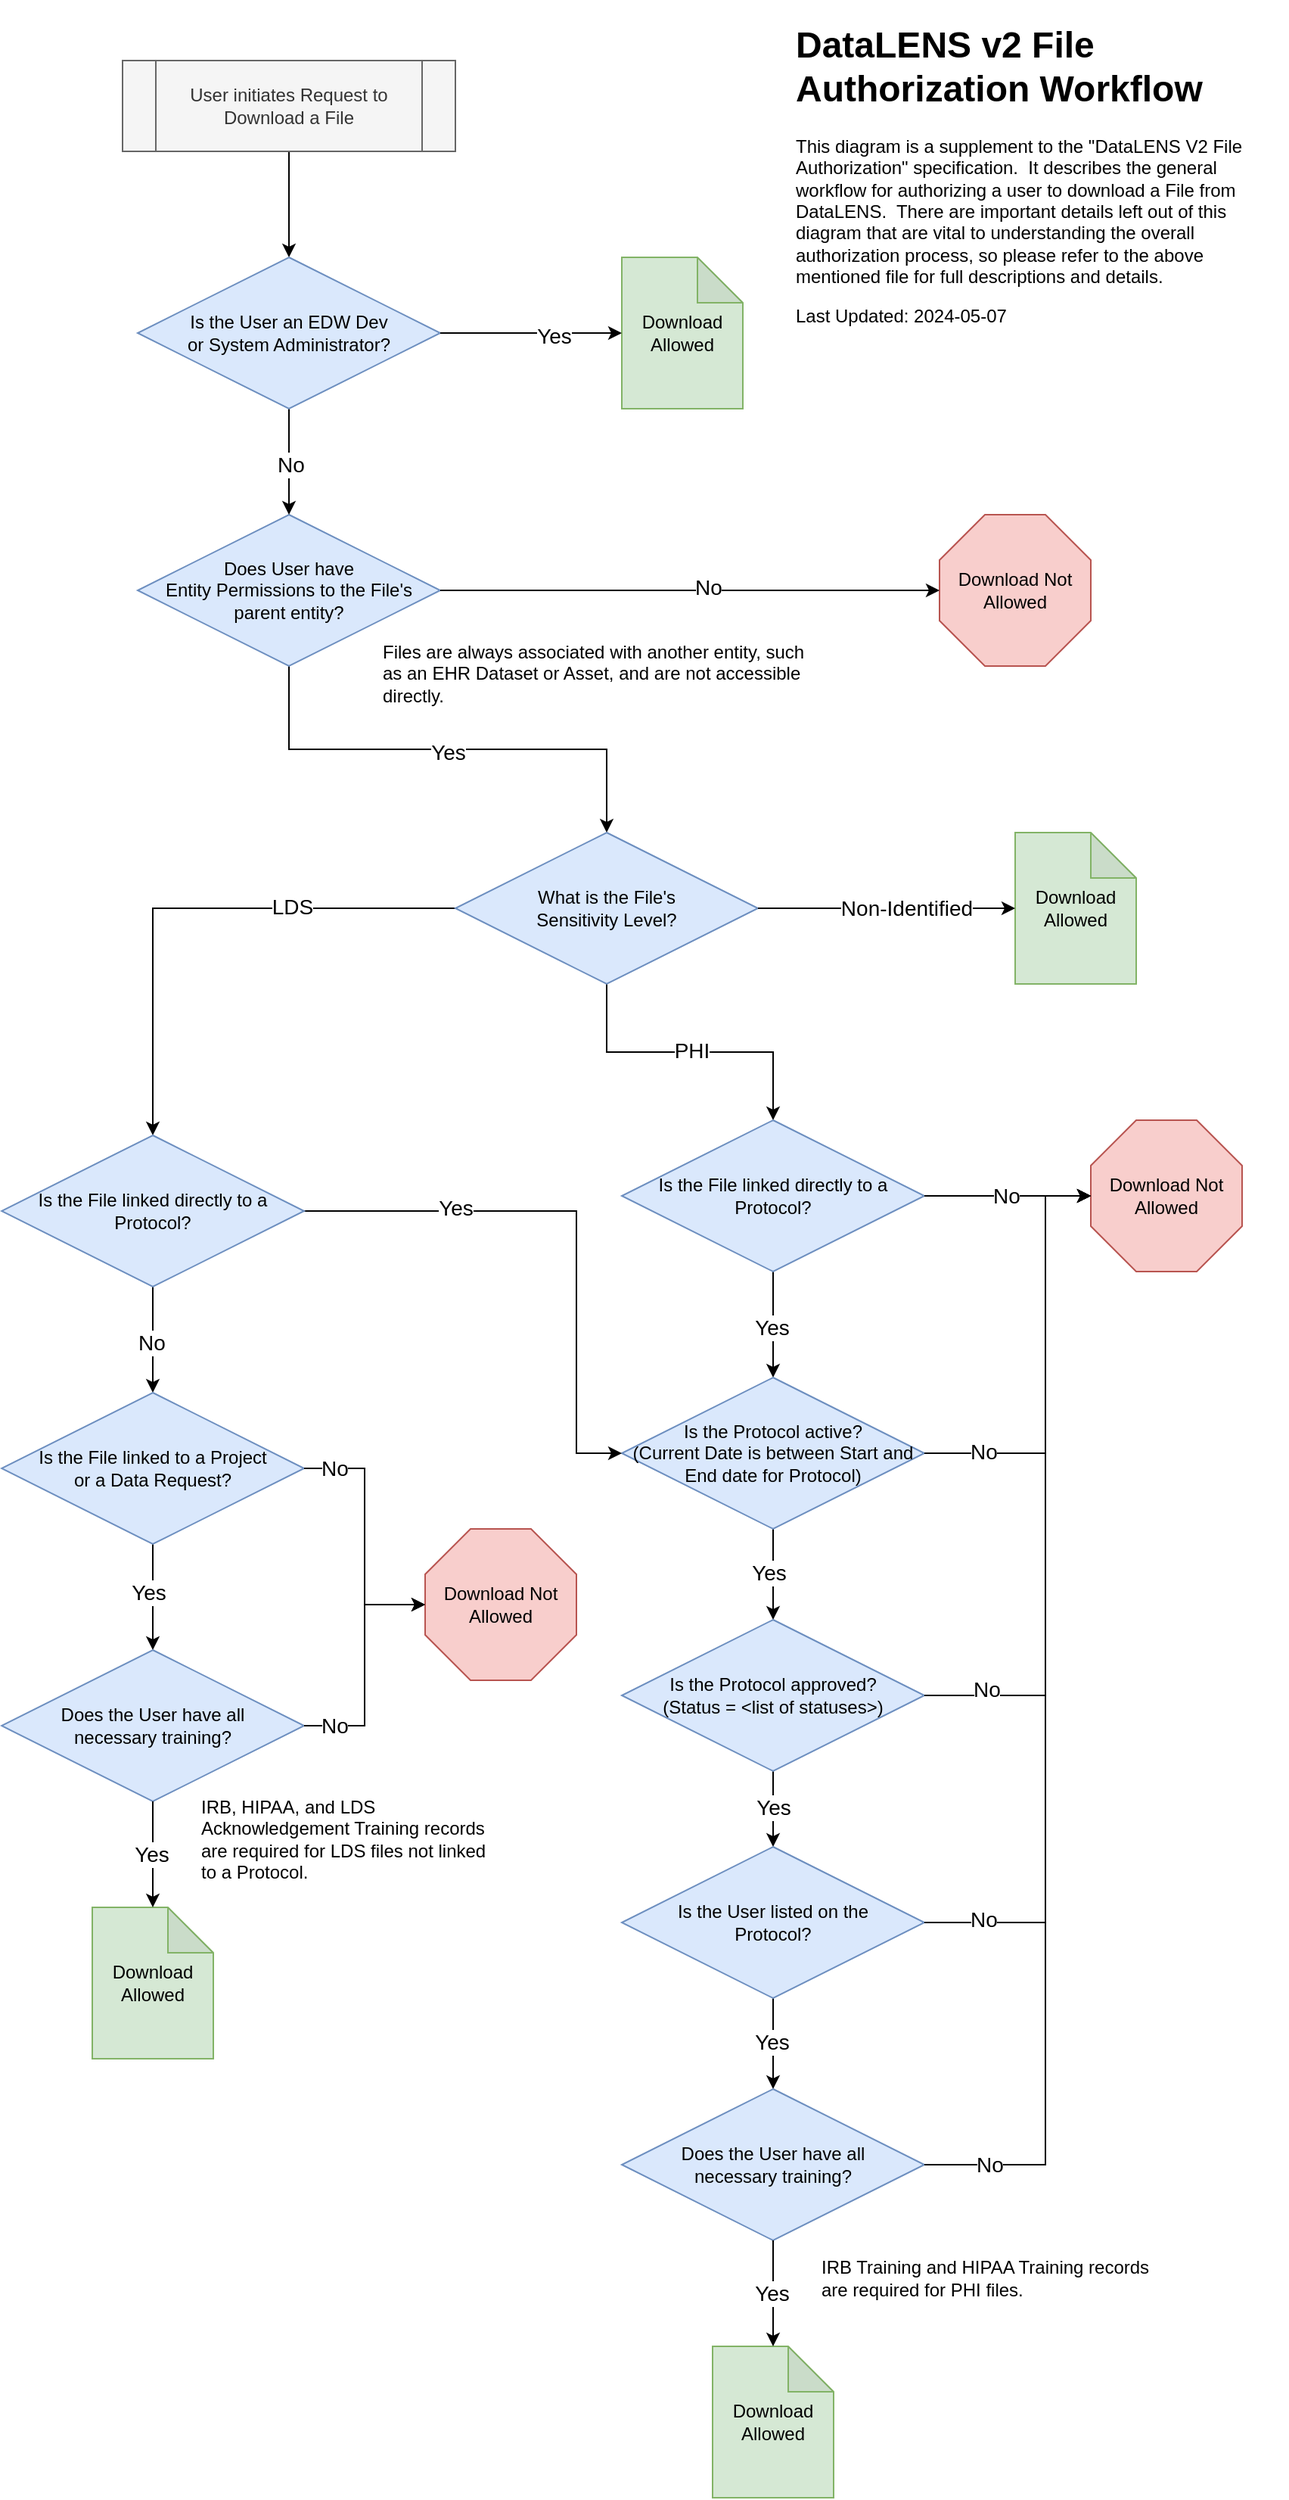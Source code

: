 <mxfile version="24.3.1" type="github" pages="3">
  <diagram id="8TZOaqoJT74o6booqZQS" name="File Auth Flowchart">
    <mxGraphModel dx="1434" dy="746" grid="1" gridSize="10" guides="1" tooltips="1" connect="1" arrows="1" fold="1" page="1" pageScale="1" pageWidth="850" pageHeight="1100" math="0" shadow="0">
      <root>
        <mxCell id="0" />
        <mxCell id="1" parent="0" />
        <mxCell id="VwRXDMKLVon4hz2ZyG5b-9" style="edgeStyle=orthogonalEdgeStyle;rounded=0;orthogonalLoop=1;jettySize=auto;html=1;exitX=0.5;exitY=1;exitDx=0;exitDy=0;entryX=0.5;entryY=0;entryDx=0;entryDy=0;" parent="1" source="HvNOiLOpfJx9Dc4W2XYo-1" target="VwRXDMKLVon4hz2ZyG5b-7" edge="1">
          <mxGeometry relative="1" as="geometry" />
        </mxCell>
        <mxCell id="HvNOiLOpfJx9Dc4W2XYo-1" value="User initiates Request to Download a File" style="shape=process;whiteSpace=wrap;html=1;backgroundOutline=1;fillColor=#f5f5f5;fontColor=#333333;strokeColor=#666666;" parent="1" vertex="1">
          <mxGeometry x="80" y="50" width="220" height="60" as="geometry" />
        </mxCell>
        <mxCell id="VwRXDMKLVon4hz2ZyG5b-18" style="edgeStyle=orthogonalEdgeStyle;rounded=0;orthogonalLoop=1;jettySize=auto;html=1;exitX=0.5;exitY=1;exitDx=0;exitDy=0;entryX=0.5;entryY=0;entryDx=0;entryDy=0;" parent="1" source="VwRXDMKLVon4hz2ZyG5b-4" target="VwRXDMKLVon4hz2ZyG5b-17" edge="1">
          <mxGeometry relative="1" as="geometry" />
        </mxCell>
        <mxCell id="VwRXDMKLVon4hz2ZyG5b-19" value="Yes" style="edgeLabel;html=1;align=center;verticalAlign=middle;resizable=0;points=[];fontSize=14;" parent="VwRXDMKLVon4hz2ZyG5b-18" vertex="1" connectable="0">
          <mxGeometry y="-2" relative="1" as="geometry">
            <mxPoint as="offset" />
          </mxGeometry>
        </mxCell>
        <mxCell id="VwRXDMKLVon4hz2ZyG5b-4" value="Does User have &lt;br&gt;Entity Permissions to the File&#39;s parent entity?" style="rhombus;whiteSpace=wrap;html=1;fillColor=#dae8fc;strokeColor=#6c8ebf;" parent="1" vertex="1">
          <mxGeometry x="90" y="350" width="200" height="100" as="geometry" />
        </mxCell>
        <mxCell id="VwRXDMKLVon4hz2ZyG5b-6" value="Download Not&lt;br&gt;Allowed" style="whiteSpace=wrap;html=1;shape=mxgraph.basic.octagon2;align=center;verticalAlign=middle;dx=15;fillColor=#f8cecc;strokeColor=#b85450;" parent="1" vertex="1">
          <mxGeometry x="620" y="350" width="100" height="100" as="geometry" />
        </mxCell>
        <mxCell id="VwRXDMKLVon4hz2ZyG5b-12" style="edgeStyle=orthogonalEdgeStyle;rounded=0;orthogonalLoop=1;jettySize=auto;html=1;exitX=0.5;exitY=1;exitDx=0;exitDy=0;entryX=0.5;entryY=0;entryDx=0;entryDy=0;fontSize=13;" parent="1" source="VwRXDMKLVon4hz2ZyG5b-7" target="VwRXDMKLVon4hz2ZyG5b-4" edge="1">
          <mxGeometry relative="1" as="geometry" />
        </mxCell>
        <mxCell id="VwRXDMKLVon4hz2ZyG5b-13" value="No" style="edgeLabel;html=1;align=center;verticalAlign=middle;resizable=0;points=[];fontSize=14;" parent="VwRXDMKLVon4hz2ZyG5b-12" vertex="1" connectable="0">
          <mxGeometry x="0.057" y="1" relative="1" as="geometry">
            <mxPoint as="offset" />
          </mxGeometry>
        </mxCell>
        <mxCell id="VwRXDMKLVon4hz2ZyG5b-7" value="Is the User an EDW Dev &lt;br&gt;or System Administrator?" style="rhombus;whiteSpace=wrap;html=1;fillColor=#dae8fc;strokeColor=#6c8ebf;" parent="1" vertex="1">
          <mxGeometry x="90" y="180" width="200" height="100" as="geometry" />
        </mxCell>
        <mxCell id="VwRXDMKLVon4hz2ZyG5b-8" value="Download Allowed" style="shape=note;whiteSpace=wrap;html=1;backgroundOutline=1;darkOpacity=0.05;fillColor=#d5e8d4;strokeColor=#82b366;" parent="1" vertex="1">
          <mxGeometry x="410" y="180" width="80" height="100" as="geometry" />
        </mxCell>
        <mxCell id="VwRXDMKLVon4hz2ZyG5b-10" style="edgeStyle=orthogonalEdgeStyle;rounded=0;orthogonalLoop=1;jettySize=auto;html=1;exitX=1;exitY=0.5;exitDx=0;exitDy=0;entryX=0;entryY=0.5;entryDx=0;entryDy=0;entryPerimeter=0;fontSize=13;" parent="1" source="VwRXDMKLVon4hz2ZyG5b-7" target="VwRXDMKLVon4hz2ZyG5b-8" edge="1">
          <mxGeometry relative="1" as="geometry" />
        </mxCell>
        <mxCell id="VwRXDMKLVon4hz2ZyG5b-11" value="Yes" style="edgeLabel;html=1;align=center;verticalAlign=middle;resizable=0;points=[];fontSize=14;" parent="VwRXDMKLVon4hz2ZyG5b-10" vertex="1" connectable="0">
          <mxGeometry x="0.25" y="-2" relative="1" as="geometry">
            <mxPoint as="offset" />
          </mxGeometry>
        </mxCell>
        <mxCell id="VwRXDMKLVon4hz2ZyG5b-14" style="edgeStyle=orthogonalEdgeStyle;rounded=0;orthogonalLoop=1;jettySize=auto;html=1;exitX=1;exitY=0.5;exitDx=0;exitDy=0;entryX=0;entryY=0.5;entryDx=0;entryDy=0;entryPerimeter=0;fontSize=13;" parent="1" source="VwRXDMKLVon4hz2ZyG5b-4" target="VwRXDMKLVon4hz2ZyG5b-6" edge="1">
          <mxGeometry relative="1" as="geometry" />
        </mxCell>
        <mxCell id="VwRXDMKLVon4hz2ZyG5b-15" value="No" style="edgeLabel;html=1;align=center;verticalAlign=middle;resizable=0;points=[];fontSize=14;" parent="VwRXDMKLVon4hz2ZyG5b-14" vertex="1" connectable="0">
          <mxGeometry x="0.073" y="2" relative="1" as="geometry">
            <mxPoint as="offset" />
          </mxGeometry>
        </mxCell>
        <mxCell id="VwRXDMKLVon4hz2ZyG5b-16" value="Files are always associated with another entity, such as an EHR Dataset or Asset, and are not accessible directly." style="text;html=1;strokeColor=none;fillColor=none;align=left;verticalAlign=middle;whiteSpace=wrap;rounded=0;" parent="1" vertex="1">
          <mxGeometry x="250" y="420" width="290" height="70" as="geometry" />
        </mxCell>
        <mxCell id="plhM9Ryy3R-arVg6ag14-1" style="edgeStyle=orthogonalEdgeStyle;rounded=0;orthogonalLoop=1;jettySize=auto;html=1;exitX=0.5;exitY=1;exitDx=0;exitDy=0;entryX=0.5;entryY=0;entryDx=0;entryDy=0;" parent="1" source="VwRXDMKLVon4hz2ZyG5b-17" target="VwRXDMKLVon4hz2ZyG5b-23" edge="1">
          <mxGeometry relative="1" as="geometry" />
        </mxCell>
        <mxCell id="plhM9Ryy3R-arVg6ag14-2" value="PHI" style="edgeLabel;html=1;align=center;verticalAlign=middle;resizable=0;points=[];fontSize=14;" parent="plhM9Ryy3R-arVg6ag14-1" vertex="1" connectable="0">
          <mxGeometry x="0.01" y="1" relative="1" as="geometry">
            <mxPoint as="offset" />
          </mxGeometry>
        </mxCell>
        <mxCell id="plhM9Ryy3R-arVg6ag14-33" style="edgeStyle=orthogonalEdgeStyle;rounded=0;orthogonalLoop=1;jettySize=auto;html=1;exitX=0;exitY=0.5;exitDx=0;exitDy=0;entryX=0.5;entryY=0;entryDx=0;entryDy=0;" parent="1" source="VwRXDMKLVon4hz2ZyG5b-17" target="plhM9Ryy3R-arVg6ag14-7" edge="1">
          <mxGeometry relative="1" as="geometry" />
        </mxCell>
        <mxCell id="plhM9Ryy3R-arVg6ag14-34" value="LDS" style="edgeLabel;html=1;align=center;verticalAlign=middle;resizable=0;points=[];fontSize=14;" parent="plhM9Ryy3R-arVg6ag14-33" vertex="1" connectable="0">
          <mxGeometry x="-0.38" y="-1" relative="1" as="geometry">
            <mxPoint as="offset" />
          </mxGeometry>
        </mxCell>
        <mxCell id="VwRXDMKLVon4hz2ZyG5b-17" value="What is the File&#39;s &lt;br&gt;Sensitivity Level?" style="rhombus;whiteSpace=wrap;html=1;fillColor=#dae8fc;strokeColor=#6c8ebf;" parent="1" vertex="1">
          <mxGeometry x="300" y="560" width="200" height="100" as="geometry" />
        </mxCell>
        <mxCell id="VwRXDMKLVon4hz2ZyG5b-20" value="Download Allowed" style="shape=note;whiteSpace=wrap;html=1;backgroundOutline=1;darkOpacity=0.05;fillColor=#d5e8d4;strokeColor=#82b366;" parent="1" vertex="1">
          <mxGeometry x="670" y="560" width="80" height="100" as="geometry" />
        </mxCell>
        <mxCell id="VwRXDMKLVon4hz2ZyG5b-21" style="edgeStyle=orthogonalEdgeStyle;rounded=0;orthogonalLoop=1;jettySize=auto;html=1;exitX=1;exitY=0.5;exitDx=0;exitDy=0;entryX=0;entryY=0.5;entryDx=0;entryDy=0;entryPerimeter=0;" parent="1" source="VwRXDMKLVon4hz2ZyG5b-17" target="VwRXDMKLVon4hz2ZyG5b-20" edge="1">
          <mxGeometry relative="1" as="geometry" />
        </mxCell>
        <mxCell id="VwRXDMKLVon4hz2ZyG5b-22" value="Non-Identified" style="edgeLabel;html=1;align=center;verticalAlign=middle;resizable=0;points=[];fontSize=14;" parent="VwRXDMKLVon4hz2ZyG5b-21" vertex="1" connectable="0">
          <mxGeometry x="0.15" relative="1" as="geometry">
            <mxPoint as="offset" />
          </mxGeometry>
        </mxCell>
        <mxCell id="VwRXDMKLVon4hz2ZyG5b-30" style="edgeStyle=orthogonalEdgeStyle;rounded=0;orthogonalLoop=1;jettySize=auto;html=1;exitX=0.5;exitY=1;exitDx=0;exitDy=0;entryX=0.5;entryY=0;entryDx=0;entryDy=0;" parent="1" source="VwRXDMKLVon4hz2ZyG5b-23" target="VwRXDMKLVon4hz2ZyG5b-29" edge="1">
          <mxGeometry relative="1" as="geometry" />
        </mxCell>
        <mxCell id="VwRXDMKLVon4hz2ZyG5b-31" value="Yes" style="edgeLabel;html=1;align=center;verticalAlign=middle;resizable=0;points=[];fontSize=14;" parent="VwRXDMKLVon4hz2ZyG5b-30" vertex="1" connectable="0">
          <mxGeometry x="0.057" y="-1" relative="1" as="geometry">
            <mxPoint as="offset" />
          </mxGeometry>
        </mxCell>
        <mxCell id="VwRXDMKLVon4hz2ZyG5b-23" value="Is the File linked directly to a Protocol?" style="rhombus;whiteSpace=wrap;html=1;fillColor=#dae8fc;strokeColor=#6c8ebf;" parent="1" vertex="1">
          <mxGeometry x="410" y="750" width="200" height="100" as="geometry" />
        </mxCell>
        <mxCell id="VwRXDMKLVon4hz2ZyG5b-26" value="Download Not&lt;br&gt;Allowed" style="whiteSpace=wrap;html=1;shape=mxgraph.basic.octagon2;align=center;verticalAlign=middle;dx=15;fillColor=#f8cecc;strokeColor=#b85450;" parent="1" vertex="1">
          <mxGeometry x="720" y="750" width="100" height="100" as="geometry" />
        </mxCell>
        <mxCell id="VwRXDMKLVon4hz2ZyG5b-27" style="edgeStyle=orthogonalEdgeStyle;rounded=0;orthogonalLoop=1;jettySize=auto;html=1;exitX=1;exitY=0.5;exitDx=0;exitDy=0;entryX=0;entryY=0.5;entryDx=0;entryDy=0;entryPerimeter=0;" parent="1" source="VwRXDMKLVon4hz2ZyG5b-23" target="VwRXDMKLVon4hz2ZyG5b-26" edge="1">
          <mxGeometry relative="1" as="geometry" />
        </mxCell>
        <mxCell id="VwRXDMKLVon4hz2ZyG5b-28" value="No" style="edgeLabel;html=1;align=center;verticalAlign=middle;resizable=0;points=[];fontSize=14;" parent="VwRXDMKLVon4hz2ZyG5b-27" vertex="1" connectable="0">
          <mxGeometry x="-0.018" relative="1" as="geometry">
            <mxPoint as="offset" />
          </mxGeometry>
        </mxCell>
        <mxCell id="VwRXDMKLVon4hz2ZyG5b-36" style="edgeStyle=orthogonalEdgeStyle;rounded=0;orthogonalLoop=1;jettySize=auto;html=1;exitX=0.5;exitY=1;exitDx=0;exitDy=0;entryX=0.5;entryY=0;entryDx=0;entryDy=0;" parent="1" source="VwRXDMKLVon4hz2ZyG5b-29" target="VwRXDMKLVon4hz2ZyG5b-35" edge="1">
          <mxGeometry relative="1" as="geometry" />
        </mxCell>
        <mxCell id="VwRXDMKLVon4hz2ZyG5b-37" value="Yes" style="edgeLabel;html=1;align=center;verticalAlign=middle;resizable=0;points=[];fontSize=14;" parent="VwRXDMKLVon4hz2ZyG5b-36" vertex="1" connectable="0">
          <mxGeometry x="-0.033" y="-3" relative="1" as="geometry">
            <mxPoint as="offset" />
          </mxGeometry>
        </mxCell>
        <mxCell id="VwRXDMKLVon4hz2ZyG5b-29" value="Is the Protocol active?&lt;br&gt;(Current Date is between Start and End date for Protocol)" style="rhombus;whiteSpace=wrap;html=1;fillColor=#dae8fc;strokeColor=#6c8ebf;" parent="1" vertex="1">
          <mxGeometry x="410" y="920" width="200" height="100" as="geometry" />
        </mxCell>
        <mxCell id="VwRXDMKLVon4hz2ZyG5b-43" style="edgeStyle=orthogonalEdgeStyle;rounded=0;orthogonalLoop=1;jettySize=auto;html=1;exitX=0.5;exitY=1;exitDx=0;exitDy=0;entryX=0.5;entryY=0;entryDx=0;entryDy=0;" parent="1" source="VwRXDMKLVon4hz2ZyG5b-35" target="VwRXDMKLVon4hz2ZyG5b-42" edge="1">
          <mxGeometry relative="1" as="geometry" />
        </mxCell>
        <mxCell id="VwRXDMKLVon4hz2ZyG5b-44" value="Yes" style="edgeLabel;html=1;align=center;verticalAlign=middle;resizable=0;points=[];fontSize=14;" parent="VwRXDMKLVon4hz2ZyG5b-43" vertex="1" connectable="0">
          <mxGeometry x="-0.04" relative="1" as="geometry">
            <mxPoint as="offset" />
          </mxGeometry>
        </mxCell>
        <mxCell id="VwRXDMKLVon4hz2ZyG5b-35" value="Is the Protocol approved?&lt;br&gt;(Status = &amp;lt;list of statuses&amp;gt;)" style="rhombus;whiteSpace=wrap;html=1;fillColor=#dae8fc;strokeColor=#6c8ebf;" parent="1" vertex="1">
          <mxGeometry x="410" y="1080" width="200" height="100" as="geometry" />
        </mxCell>
        <mxCell id="VwRXDMKLVon4hz2ZyG5b-38" style="edgeStyle=orthogonalEdgeStyle;rounded=0;orthogonalLoop=1;jettySize=auto;html=1;exitX=1;exitY=0.5;exitDx=0;exitDy=0;entryX=0;entryY=0.5;entryDx=0;entryDy=0;entryPerimeter=0;" parent="1" source="VwRXDMKLVon4hz2ZyG5b-29" target="VwRXDMKLVon4hz2ZyG5b-26" edge="1">
          <mxGeometry relative="1" as="geometry">
            <Array as="points">
              <mxPoint x="690" y="970" />
              <mxPoint x="690" y="800" />
            </Array>
          </mxGeometry>
        </mxCell>
        <mxCell id="VwRXDMKLVon4hz2ZyG5b-39" value="No" style="edgeLabel;html=1;align=center;verticalAlign=middle;resizable=0;points=[];fontSize=14;" parent="VwRXDMKLVon4hz2ZyG5b-38" vertex="1" connectable="0">
          <mxGeometry x="-0.721" y="1" relative="1" as="geometry">
            <mxPoint as="offset" />
          </mxGeometry>
        </mxCell>
        <mxCell id="VwRXDMKLVon4hz2ZyG5b-40" style="edgeStyle=orthogonalEdgeStyle;rounded=0;orthogonalLoop=1;jettySize=auto;html=1;exitX=1;exitY=0.5;exitDx=0;exitDy=0;entryX=0;entryY=0.5;entryDx=0;entryDy=0;entryPerimeter=0;" parent="1" source="VwRXDMKLVon4hz2ZyG5b-35" target="VwRXDMKLVon4hz2ZyG5b-26" edge="1">
          <mxGeometry relative="1" as="geometry">
            <Array as="points">
              <mxPoint x="690" y="1130" />
              <mxPoint x="690" y="800" />
            </Array>
          </mxGeometry>
        </mxCell>
        <mxCell id="VwRXDMKLVon4hz2ZyG5b-41" value="No" style="edgeLabel;html=1;align=center;verticalAlign=middle;resizable=0;points=[];fontSize=14;" parent="VwRXDMKLVon4hz2ZyG5b-40" vertex="1" connectable="0">
          <mxGeometry x="-0.814" y="4" relative="1" as="geometry">
            <mxPoint as="offset" />
          </mxGeometry>
        </mxCell>
        <mxCell id="VwRXDMKLVon4hz2ZyG5b-48" style="edgeStyle=orthogonalEdgeStyle;rounded=0;orthogonalLoop=1;jettySize=auto;html=1;exitX=0.5;exitY=1;exitDx=0;exitDy=0;entryX=0.5;entryY=0;entryDx=0;entryDy=0;" parent="1" source="VwRXDMKLVon4hz2ZyG5b-42" target="VwRXDMKLVon4hz2ZyG5b-47" edge="1">
          <mxGeometry relative="1" as="geometry" />
        </mxCell>
        <mxCell id="VwRXDMKLVon4hz2ZyG5b-49" value="Yes" style="edgeLabel;html=1;align=center;verticalAlign=middle;resizable=0;points=[];fontSize=14;" parent="VwRXDMKLVon4hz2ZyG5b-48" vertex="1" connectable="0">
          <mxGeometry x="-0.033" y="-1" relative="1" as="geometry">
            <mxPoint as="offset" />
          </mxGeometry>
        </mxCell>
        <mxCell id="VwRXDMKLVon4hz2ZyG5b-42" value="Is the User listed on the &lt;br&gt;Protocol?" style="rhombus;whiteSpace=wrap;html=1;fillColor=#dae8fc;strokeColor=#6c8ebf;" parent="1" vertex="1">
          <mxGeometry x="410" y="1230" width="200" height="100" as="geometry" />
        </mxCell>
        <mxCell id="VwRXDMKLVon4hz2ZyG5b-45" style="edgeStyle=orthogonalEdgeStyle;rounded=0;orthogonalLoop=1;jettySize=auto;html=1;exitX=1;exitY=0.5;exitDx=0;exitDy=0;entryX=0;entryY=0.5;entryDx=0;entryDy=0;entryPerimeter=0;" parent="1" source="VwRXDMKLVon4hz2ZyG5b-42" target="VwRXDMKLVon4hz2ZyG5b-26" edge="1">
          <mxGeometry relative="1" as="geometry">
            <Array as="points">
              <mxPoint x="690" y="1280" />
              <mxPoint x="690" y="800" />
            </Array>
          </mxGeometry>
        </mxCell>
        <mxCell id="VwRXDMKLVon4hz2ZyG5b-46" value="No" style="edgeLabel;html=1;align=center;verticalAlign=middle;resizable=0;points=[];fontSize=14;" parent="VwRXDMKLVon4hz2ZyG5b-45" vertex="1" connectable="0">
          <mxGeometry x="-0.868" y="2" relative="1" as="geometry">
            <mxPoint as="offset" />
          </mxGeometry>
        </mxCell>
        <mxCell id="VwRXDMKLVon4hz2ZyG5b-47" value="Does the User have all &lt;br&gt;necessary training?" style="rhombus;whiteSpace=wrap;html=1;fillColor=#dae8fc;strokeColor=#6c8ebf;" parent="1" vertex="1">
          <mxGeometry x="410" y="1390" width="200" height="100" as="geometry" />
        </mxCell>
        <mxCell id="VwRXDMKLVon4hz2ZyG5b-50" style="edgeStyle=orthogonalEdgeStyle;rounded=0;orthogonalLoop=1;jettySize=auto;html=1;exitX=1;exitY=0.5;exitDx=0;exitDy=0;entryX=0;entryY=0.5;entryDx=0;entryDy=0;entryPerimeter=0;" parent="1" source="VwRXDMKLVon4hz2ZyG5b-47" target="VwRXDMKLVon4hz2ZyG5b-26" edge="1">
          <mxGeometry relative="1" as="geometry">
            <Array as="points">
              <mxPoint x="690" y="1440" />
              <mxPoint x="690" y="800" />
            </Array>
          </mxGeometry>
        </mxCell>
        <mxCell id="VwRXDMKLVon4hz2ZyG5b-51" value="No" style="edgeLabel;html=1;align=center;verticalAlign=middle;resizable=0;points=[];fontSize=14;" parent="VwRXDMKLVon4hz2ZyG5b-50" vertex="1" connectable="0">
          <mxGeometry x="-0.885" relative="1" as="geometry">
            <mxPoint as="offset" />
          </mxGeometry>
        </mxCell>
        <mxCell id="VwRXDMKLVon4hz2ZyG5b-52" value="Download Allowed" style="shape=note;whiteSpace=wrap;html=1;backgroundOutline=1;darkOpacity=0.05;fillColor=#d5e8d4;strokeColor=#82b366;" parent="1" vertex="1">
          <mxGeometry x="470" y="1560" width="80" height="100" as="geometry" />
        </mxCell>
        <mxCell id="VwRXDMKLVon4hz2ZyG5b-53" style="edgeStyle=orthogonalEdgeStyle;rounded=0;orthogonalLoop=1;jettySize=auto;html=1;exitX=0.5;exitY=1;exitDx=0;exitDy=0;entryX=0.5;entryY=0;entryDx=0;entryDy=0;entryPerimeter=0;" parent="1" source="VwRXDMKLVon4hz2ZyG5b-47" target="VwRXDMKLVon4hz2ZyG5b-52" edge="1">
          <mxGeometry relative="1" as="geometry" />
        </mxCell>
        <mxCell id="VwRXDMKLVon4hz2ZyG5b-54" value="Yes" style="edgeLabel;html=1;align=center;verticalAlign=middle;resizable=0;points=[];fontSize=14;" parent="VwRXDMKLVon4hz2ZyG5b-53" vertex="1" connectable="0">
          <mxGeometry y="-1" relative="1" as="geometry">
            <mxPoint as="offset" />
          </mxGeometry>
        </mxCell>
        <mxCell id="plhM9Ryy3R-arVg6ag14-4" value="IRB Training and HIPAA Training records are required for PHI files." style="text;html=1;strokeColor=none;fillColor=none;align=left;verticalAlign=middle;whiteSpace=wrap;rounded=0;" parent="1" vertex="1">
          <mxGeometry x="540" y="1480" width="230" height="70" as="geometry" />
        </mxCell>
        <mxCell id="plhM9Ryy3R-arVg6ag14-5" style="edgeStyle=orthogonalEdgeStyle;rounded=0;orthogonalLoop=1;jettySize=auto;html=1;exitX=0.5;exitY=1;exitDx=0;exitDy=0;entryX=0.5;entryY=0;entryDx=0;entryDy=0;" parent="1" source="plhM9Ryy3R-arVg6ag14-7" target="plhM9Ryy3R-arVg6ag14-13" edge="1">
          <mxGeometry relative="1" as="geometry" />
        </mxCell>
        <mxCell id="plhM9Ryy3R-arVg6ag14-6" value="No" style="edgeLabel;html=1;align=center;verticalAlign=middle;resizable=0;points=[];fontSize=14;" parent="plhM9Ryy3R-arVg6ag14-5" vertex="1" connectable="0">
          <mxGeometry x="0.057" y="-1" relative="1" as="geometry">
            <mxPoint as="offset" />
          </mxGeometry>
        </mxCell>
        <mxCell id="plhM9Ryy3R-arVg6ag14-35" style="edgeStyle=orthogonalEdgeStyle;rounded=0;orthogonalLoop=1;jettySize=auto;html=1;exitX=1;exitY=0.5;exitDx=0;exitDy=0;entryX=0;entryY=0.5;entryDx=0;entryDy=0;" parent="1" source="plhM9Ryy3R-arVg6ag14-7" target="VwRXDMKLVon4hz2ZyG5b-29" edge="1">
          <mxGeometry relative="1" as="geometry">
            <Array as="points">
              <mxPoint x="380" y="810" />
              <mxPoint x="380" y="970" />
            </Array>
          </mxGeometry>
        </mxCell>
        <mxCell id="plhM9Ryy3R-arVg6ag14-36" value="Yes" style="edgeLabel;html=1;align=center;verticalAlign=middle;resizable=0;points=[];fontSize=14;" parent="plhM9Ryy3R-arVg6ag14-35" vertex="1" connectable="0">
          <mxGeometry x="-0.462" y="2" relative="1" as="geometry">
            <mxPoint as="offset" />
          </mxGeometry>
        </mxCell>
        <mxCell id="plhM9Ryy3R-arVg6ag14-7" value="Is the File linked directly to a Protocol?" style="rhombus;whiteSpace=wrap;html=1;fillColor=#dae8fc;strokeColor=#6c8ebf;" parent="1" vertex="1">
          <mxGeometry y="760" width="200" height="100" as="geometry" />
        </mxCell>
        <mxCell id="plhM9Ryy3R-arVg6ag14-8" value="Download Not&lt;br&gt;Allowed" style="whiteSpace=wrap;html=1;shape=mxgraph.basic.octagon2;align=center;verticalAlign=middle;dx=15;fillColor=#f8cecc;strokeColor=#b85450;" parent="1" vertex="1">
          <mxGeometry x="280" y="1020" width="100" height="100" as="geometry" />
        </mxCell>
        <mxCell id="plhM9Ryy3R-arVg6ag14-37" style="edgeStyle=orthogonalEdgeStyle;rounded=0;orthogonalLoop=1;jettySize=auto;html=1;exitX=0.5;exitY=1;exitDx=0;exitDy=0;entryX=0.5;entryY=0;entryDx=0;entryDy=0;" parent="1" source="plhM9Ryy3R-arVg6ag14-13" target="plhM9Ryy3R-arVg6ag14-26" edge="1">
          <mxGeometry relative="1" as="geometry" />
        </mxCell>
        <mxCell id="plhM9Ryy3R-arVg6ag14-38" value="Yes" style="edgeLabel;html=1;align=center;verticalAlign=middle;resizable=0;points=[];fontSize=14;" parent="plhM9Ryy3R-arVg6ag14-37" vertex="1" connectable="0">
          <mxGeometry x="-0.086" y="-3" relative="1" as="geometry">
            <mxPoint as="offset" />
          </mxGeometry>
        </mxCell>
        <mxCell id="plhM9Ryy3R-arVg6ag14-13" value="Is the File linked to a Project&lt;br&gt;or a Data Request?" style="rhombus;whiteSpace=wrap;html=1;fillColor=#dae8fc;strokeColor=#6c8ebf;" parent="1" vertex="1">
          <mxGeometry y="930" width="200" height="100" as="geometry" />
        </mxCell>
        <mxCell id="plhM9Ryy3R-arVg6ag14-26" value="Does the User have all &lt;br&gt;necessary training?" style="rhombus;whiteSpace=wrap;html=1;fillColor=#dae8fc;strokeColor=#6c8ebf;" parent="1" vertex="1">
          <mxGeometry y="1100" width="200" height="100" as="geometry" />
        </mxCell>
        <mxCell id="plhM9Ryy3R-arVg6ag14-27" style="edgeStyle=orthogonalEdgeStyle;rounded=0;orthogonalLoop=1;jettySize=auto;html=1;exitX=1;exitY=0.5;exitDx=0;exitDy=0;entryX=0;entryY=0.5;entryDx=0;entryDy=0;entryPerimeter=0;" parent="1" source="plhM9Ryy3R-arVg6ag14-26" target="plhM9Ryy3R-arVg6ag14-8" edge="1">
          <mxGeometry relative="1" as="geometry">
            <Array as="points">
              <mxPoint x="240" y="1150" />
              <mxPoint x="240" y="1070" />
            </Array>
          </mxGeometry>
        </mxCell>
        <mxCell id="plhM9Ryy3R-arVg6ag14-28" value="No" style="edgeLabel;html=1;align=center;verticalAlign=middle;resizable=0;points=[];fontSize=14;" parent="plhM9Ryy3R-arVg6ag14-27" vertex="1" connectable="0">
          <mxGeometry x="-0.885" relative="1" as="geometry">
            <mxPoint x="11" as="offset" />
          </mxGeometry>
        </mxCell>
        <mxCell id="plhM9Ryy3R-arVg6ag14-29" value="Download Allowed" style="shape=note;whiteSpace=wrap;html=1;backgroundOutline=1;darkOpacity=0.05;fillColor=#d5e8d4;strokeColor=#82b366;" parent="1" vertex="1">
          <mxGeometry x="60" y="1270" width="80" height="100" as="geometry" />
        </mxCell>
        <mxCell id="plhM9Ryy3R-arVg6ag14-30" style="edgeStyle=orthogonalEdgeStyle;rounded=0;orthogonalLoop=1;jettySize=auto;html=1;exitX=0.5;exitY=1;exitDx=0;exitDy=0;entryX=0.5;entryY=0;entryDx=0;entryDy=0;entryPerimeter=0;" parent="1" source="plhM9Ryy3R-arVg6ag14-26" target="plhM9Ryy3R-arVg6ag14-29" edge="1">
          <mxGeometry relative="1" as="geometry" />
        </mxCell>
        <mxCell id="plhM9Ryy3R-arVg6ag14-31" value="Yes" style="edgeLabel;html=1;align=center;verticalAlign=middle;resizable=0;points=[];fontSize=14;" parent="plhM9Ryy3R-arVg6ag14-30" vertex="1" connectable="0">
          <mxGeometry y="-1" relative="1" as="geometry">
            <mxPoint as="offset" />
          </mxGeometry>
        </mxCell>
        <mxCell id="plhM9Ryy3R-arVg6ag14-32" value="IRB, HIPAA, and LDS Acknowledgement Training records are required for LDS files not linked to a Protocol." style="text;html=1;strokeColor=none;fillColor=none;align=left;verticalAlign=middle;whiteSpace=wrap;rounded=0;" parent="1" vertex="1">
          <mxGeometry x="130" y="1190" width="200" height="70" as="geometry" />
        </mxCell>
        <mxCell id="plhM9Ryy3R-arVg6ag14-39" style="edgeStyle=orthogonalEdgeStyle;rounded=0;orthogonalLoop=1;jettySize=auto;html=1;exitX=1;exitY=0.5;exitDx=0;exitDy=0;entryX=0;entryY=0.5;entryDx=0;entryDy=0;entryPerimeter=0;strokeColor=#000000;" parent="1" source="plhM9Ryy3R-arVg6ag14-13" target="plhM9Ryy3R-arVg6ag14-8" edge="1">
          <mxGeometry relative="1" as="geometry" />
        </mxCell>
        <mxCell id="plhM9Ryy3R-arVg6ag14-40" value="No" style="edgeLabel;html=1;align=center;verticalAlign=middle;resizable=0;points=[];fontSize=14;" parent="plhM9Ryy3R-arVg6ag14-39" vertex="1" connectable="0">
          <mxGeometry y="2" relative="1" as="geometry">
            <mxPoint x="-22" y="-45" as="offset" />
          </mxGeometry>
        </mxCell>
        <mxCell id="plhM9Ryy3R-arVg6ag14-42" value="&lt;h1&gt;DataLENS v2 File Authorization Workflow&lt;/h1&gt;&lt;p&gt;This diagram is a supplement to the &quot;DataLENS V2 File Authorization&quot; specification.&amp;nbsp; It describes the general workflow for authorizing a user to download a File from DataLENS.&amp;nbsp; There are important details left out of this diagram that are vital to understanding the overall authorization process, so please refer to the above mentioned file for full descriptions and details.&lt;/p&gt;&lt;p&gt;Last Updated: 2024-05-07&lt;/p&gt;" style="text;html=1;strokeColor=none;fillColor=none;spacing=5;spacingTop=-20;whiteSpace=wrap;overflow=hidden;rounded=0;" parent="1" vertex="1">
          <mxGeometry x="520" y="20" width="330" height="230" as="geometry" />
        </mxCell>
      </root>
    </mxGraphModel>
  </diagram>
  <diagram name="File Auth Flowchart Direct Protocol" id="VxAu8T6UAdqRWI9Opp1Q">
    <mxGraphModel dx="1434" dy="746" grid="1" gridSize="10" guides="1" tooltips="1" connect="1" arrows="1" fold="1" page="1" pageScale="1" pageWidth="850" pageHeight="1100" math="0" shadow="0">
      <root>
        <mxCell id="022v8BPKlqVTUeEHyYsR-0" />
        <mxCell id="022v8BPKlqVTUeEHyYsR-1" parent="022v8BPKlqVTUeEHyYsR-0" />
        <mxCell id="022v8BPKlqVTUeEHyYsR-2" style="edgeStyle=orthogonalEdgeStyle;rounded=0;orthogonalLoop=1;jettySize=auto;html=1;exitX=0.5;exitY=1;exitDx=0;exitDy=0;entryX=0.5;entryY=0;entryDx=0;entryDy=0;" edge="1" parent="022v8BPKlqVTUeEHyYsR-1" source="022v8BPKlqVTUeEHyYsR-3" target="022v8BPKlqVTUeEHyYsR-10">
          <mxGeometry relative="1" as="geometry" />
        </mxCell>
        <mxCell id="022v8BPKlqVTUeEHyYsR-3" value="User initiates Request to Download a File" style="shape=process;whiteSpace=wrap;html=1;backgroundOutline=1;fillColor=#f5f5f5;fontColor=#333333;strokeColor=#666666;" vertex="1" parent="022v8BPKlqVTUeEHyYsR-1">
          <mxGeometry x="80" y="50" width="220" height="60" as="geometry" />
        </mxCell>
        <mxCell id="022v8BPKlqVTUeEHyYsR-6" value="Does User have &lt;br&gt;Entity Permissions to the File&#39;s parent entity?" style="rhombus;whiteSpace=wrap;html=1;fillColor=#dae8fc;strokeColor=#6c8ebf;" vertex="1" parent="022v8BPKlqVTUeEHyYsR-1">
          <mxGeometry x="400" y="360" width="200" height="100" as="geometry" />
        </mxCell>
        <mxCell id="022v8BPKlqVTUeEHyYsR-7" value="Download Not&lt;br&gt;Allowed" style="whiteSpace=wrap;html=1;shape=mxgraph.basic.octagon2;align=center;verticalAlign=middle;dx=15;fillColor=#f8cecc;strokeColor=#b85450;" vertex="1" parent="022v8BPKlqVTUeEHyYsR-1">
          <mxGeometry x="720" y="290" width="100" height="100" as="geometry" />
        </mxCell>
        <mxCell id="gmwvzYp-IgyXKn_j8Fw4-0" style="edgeStyle=orthogonalEdgeStyle;rounded=0;orthogonalLoop=1;jettySize=auto;html=1;exitX=0.5;exitY=1;exitDx=0;exitDy=0;entryX=0.5;entryY=0;entryDx=0;entryDy=0;" edge="1" parent="022v8BPKlqVTUeEHyYsR-1" source="022v8BPKlqVTUeEHyYsR-10" target="022v8BPKlqVTUeEHyYsR-21">
          <mxGeometry relative="1" as="geometry" />
        </mxCell>
        <mxCell id="gmwvzYp-IgyXKn_j8Fw4-1" value="NO" style="edgeLabel;html=1;align=center;verticalAlign=middle;resizable=0;points=[];" vertex="1" connectable="0" parent="gmwvzYp-IgyXKn_j8Fw4-0">
          <mxGeometry x="-0.175" y="1" relative="1" as="geometry">
            <mxPoint as="offset" />
          </mxGeometry>
        </mxCell>
        <mxCell id="022v8BPKlqVTUeEHyYsR-10" value="Is the User an EDW Dev &lt;br&gt;or System Administrator?" style="rhombus;whiteSpace=wrap;html=1;fillColor=#dae8fc;strokeColor=#6c8ebf;" vertex="1" parent="022v8BPKlqVTUeEHyYsR-1">
          <mxGeometry x="90" y="180" width="200" height="100" as="geometry" />
        </mxCell>
        <mxCell id="022v8BPKlqVTUeEHyYsR-11" value="Download Allowed" style="shape=note;whiteSpace=wrap;html=1;backgroundOutline=1;darkOpacity=0.05;fillColor=#d5e8d4;strokeColor=#82b366;" vertex="1" parent="022v8BPKlqVTUeEHyYsR-1">
          <mxGeometry x="410" y="180" width="80" height="100" as="geometry" />
        </mxCell>
        <mxCell id="022v8BPKlqVTUeEHyYsR-12" style="edgeStyle=orthogonalEdgeStyle;rounded=0;orthogonalLoop=1;jettySize=auto;html=1;exitX=1;exitY=0.5;exitDx=0;exitDy=0;entryX=0;entryY=0.5;entryDx=0;entryDy=0;entryPerimeter=0;fontSize=13;" edge="1" parent="022v8BPKlqVTUeEHyYsR-1" source="022v8BPKlqVTUeEHyYsR-10" target="022v8BPKlqVTUeEHyYsR-11">
          <mxGeometry relative="1" as="geometry" />
        </mxCell>
        <mxCell id="022v8BPKlqVTUeEHyYsR-13" value="Yes" style="edgeLabel;html=1;align=center;verticalAlign=middle;resizable=0;points=[];fontSize=14;" vertex="1" connectable="0" parent="022v8BPKlqVTUeEHyYsR-12">
          <mxGeometry x="0.25" y="-2" relative="1" as="geometry">
            <mxPoint x="-25" y="-2" as="offset" />
          </mxGeometry>
        </mxCell>
        <mxCell id="022v8BPKlqVTUeEHyYsR-14" style="edgeStyle=orthogonalEdgeStyle;rounded=0;orthogonalLoop=1;jettySize=auto;html=1;exitX=1;exitY=0.5;exitDx=0;exitDy=0;entryX=0;entryY=0.5;entryDx=0;entryDy=0;entryPerimeter=0;fontSize=13;" edge="1" parent="022v8BPKlqVTUeEHyYsR-1" source="022v8BPKlqVTUeEHyYsR-6" target="022v8BPKlqVTUeEHyYsR-7">
          <mxGeometry relative="1" as="geometry" />
        </mxCell>
        <mxCell id="022v8BPKlqVTUeEHyYsR-15" value="No" style="edgeLabel;html=1;align=center;verticalAlign=middle;resizable=0;points=[];fontSize=14;" vertex="1" connectable="0" parent="022v8BPKlqVTUeEHyYsR-14">
          <mxGeometry x="0.073" y="2" relative="1" as="geometry">
            <mxPoint as="offset" />
          </mxGeometry>
        </mxCell>
        <mxCell id="022v8BPKlqVTUeEHyYsR-16" value="Files are always associated with another entity, such as an EHR Dataset or Asset, and are not accessible directly." style="text;html=1;strokeColor=none;fillColor=none;align=left;verticalAlign=middle;whiteSpace=wrap;rounded=0;" vertex="1" parent="022v8BPKlqVTUeEHyYsR-1">
          <mxGeometry x="540" y="440" width="290" height="70" as="geometry" />
        </mxCell>
        <mxCell id="022v8BPKlqVTUeEHyYsR-17" style="edgeStyle=orthogonalEdgeStyle;rounded=0;orthogonalLoop=1;jettySize=auto;html=1;exitX=0.5;exitY=1;exitDx=0;exitDy=0;entryX=0.5;entryY=0;entryDx=0;entryDy=0;" edge="1" parent="022v8BPKlqVTUeEHyYsR-1" source="022v8BPKlqVTUeEHyYsR-21" target="022v8BPKlqVTUeEHyYsR-27">
          <mxGeometry relative="1" as="geometry" />
        </mxCell>
        <mxCell id="022v8BPKlqVTUeEHyYsR-18" value="PHI" style="edgeLabel;html=1;align=center;verticalAlign=middle;resizable=0;points=[];fontSize=14;" vertex="1" connectable="0" parent="022v8BPKlqVTUeEHyYsR-17">
          <mxGeometry x="0.01" y="1" relative="1" as="geometry">
            <mxPoint as="offset" />
          </mxGeometry>
        </mxCell>
        <mxCell id="022v8BPKlqVTUeEHyYsR-19" style="edgeStyle=orthogonalEdgeStyle;rounded=0;orthogonalLoop=1;jettySize=auto;html=1;exitX=0;exitY=0.5;exitDx=0;exitDy=0;entryX=0.5;entryY=0;entryDx=0;entryDy=0;" edge="1" parent="022v8BPKlqVTUeEHyYsR-1" source="022v8BPKlqVTUeEHyYsR-21" target="022v8BPKlqVTUeEHyYsR-57">
          <mxGeometry relative="1" as="geometry" />
        </mxCell>
        <mxCell id="022v8BPKlqVTUeEHyYsR-20" value="LDS" style="edgeLabel;html=1;align=center;verticalAlign=middle;resizable=0;points=[];fontSize=14;" vertex="1" connectable="0" parent="022v8BPKlqVTUeEHyYsR-19">
          <mxGeometry x="-0.38" y="-1" relative="1" as="geometry">
            <mxPoint as="offset" />
          </mxGeometry>
        </mxCell>
        <mxCell id="022v8BPKlqVTUeEHyYsR-21" value="What is the File&#39;s &lt;br&gt;Sensitivity Level?" style="rhombus;whiteSpace=wrap;html=1;fillColor=#dae8fc;strokeColor=#6c8ebf;" vertex="1" parent="022v8BPKlqVTUeEHyYsR-1">
          <mxGeometry x="90" y="360" width="200" height="100" as="geometry" />
        </mxCell>
        <mxCell id="022v8BPKlqVTUeEHyYsR-22" value="Download Allowed" style="shape=note;whiteSpace=wrap;html=1;backgroundOutline=1;darkOpacity=0.05;fillColor=#d5e8d4;strokeColor=#82b366;" vertex="1" parent="022v8BPKlqVTUeEHyYsR-1">
          <mxGeometry x="720" y="520" width="80" height="100" as="geometry" />
        </mxCell>
        <mxCell id="022v8BPKlqVTUeEHyYsR-23" style="edgeStyle=orthogonalEdgeStyle;rounded=0;orthogonalLoop=1;jettySize=auto;html=1;exitX=1;exitY=0.5;exitDx=0;exitDy=0;entryX=0;entryY=0.5;entryDx=0;entryDy=0;" edge="1" parent="022v8BPKlqVTUeEHyYsR-1" source="022v8BPKlqVTUeEHyYsR-21" target="022v8BPKlqVTUeEHyYsR-6">
          <mxGeometry relative="1" as="geometry">
            <mxPoint x="510" y="370" as="targetPoint" />
          </mxGeometry>
        </mxCell>
        <mxCell id="022v8BPKlqVTUeEHyYsR-24" value="Non-Identified" style="edgeLabel;html=1;align=center;verticalAlign=middle;resizable=0;points=[];fontSize=14;" vertex="1" connectable="0" parent="022v8BPKlqVTUeEHyYsR-23">
          <mxGeometry x="0.15" relative="1" as="geometry">
            <mxPoint x="-13" y="-10" as="offset" />
          </mxGeometry>
        </mxCell>
        <mxCell id="022v8BPKlqVTUeEHyYsR-25" style="edgeStyle=orthogonalEdgeStyle;rounded=0;orthogonalLoop=1;jettySize=auto;html=1;exitX=0.5;exitY=1;exitDx=0;exitDy=0;entryX=0.5;entryY=0;entryDx=0;entryDy=0;" edge="1" parent="022v8BPKlqVTUeEHyYsR-1" source="022v8BPKlqVTUeEHyYsR-27" target="022v8BPKlqVTUeEHyYsR-33">
          <mxGeometry relative="1" as="geometry">
            <mxPoint x="550" y="820" as="targetPoint" />
            <Array as="points">
              <mxPoint x="390" y="750" />
              <mxPoint x="515" y="750" />
            </Array>
          </mxGeometry>
        </mxCell>
        <mxCell id="022v8BPKlqVTUeEHyYsR-26" value="Yes" style="edgeLabel;html=1;align=center;verticalAlign=middle;resizable=0;points=[];fontSize=14;" vertex="1" connectable="0" parent="022v8BPKlqVTUeEHyYsR-25">
          <mxGeometry x="0.057" y="-1" relative="1" as="geometry">
            <mxPoint x="-59" y="-1" as="offset" />
          </mxGeometry>
        </mxCell>
        <mxCell id="022v8BPKlqVTUeEHyYsR-27" value="Is the File linked directly to a Protocol?" style="rhombus;whiteSpace=wrap;html=1;fillColor=#dae8fc;strokeColor=#6c8ebf;" vertex="1" parent="022v8BPKlqVTUeEHyYsR-1">
          <mxGeometry x="290" y="600" width="200" height="100" as="geometry" />
        </mxCell>
        <mxCell id="022v8BPKlqVTUeEHyYsR-28" value="Download Not&lt;br&gt;Allowed" style="whiteSpace=wrap;html=1;shape=mxgraph.basic.octagon2;align=center;verticalAlign=middle;dx=15;fillColor=#f8cecc;strokeColor=#b85450;" vertex="1" parent="022v8BPKlqVTUeEHyYsR-1">
          <mxGeometry x="720" y="750" width="100" height="100" as="geometry" />
        </mxCell>
        <mxCell id="022v8BPKlqVTUeEHyYsR-29" style="edgeStyle=orthogonalEdgeStyle;rounded=0;orthogonalLoop=1;jettySize=auto;html=1;exitX=1;exitY=0.5;exitDx=0;exitDy=0;entryX=0;entryY=0.5;entryDx=0;entryDy=0;entryPerimeter=0;" edge="1" parent="022v8BPKlqVTUeEHyYsR-1" source="022v8BPKlqVTUeEHyYsR-27" target="022v8BPKlqVTUeEHyYsR-28">
          <mxGeometry relative="1" as="geometry" />
        </mxCell>
        <mxCell id="022v8BPKlqVTUeEHyYsR-30" value="No" style="edgeLabel;html=1;align=center;verticalAlign=middle;resizable=0;points=[];fontSize=14;" vertex="1" connectable="0" parent="022v8BPKlqVTUeEHyYsR-29">
          <mxGeometry x="-0.018" relative="1" as="geometry">
            <mxPoint as="offset" />
          </mxGeometry>
        </mxCell>
        <mxCell id="022v8BPKlqVTUeEHyYsR-31" style="edgeStyle=orthogonalEdgeStyle;rounded=0;orthogonalLoop=1;jettySize=auto;html=1;exitX=0.5;exitY=1;exitDx=0;exitDy=0;entryX=0.5;entryY=0;entryDx=0;entryDy=0;" edge="1" parent="022v8BPKlqVTUeEHyYsR-1" source="022v8BPKlqVTUeEHyYsR-33" target="022v8BPKlqVTUeEHyYsR-36">
          <mxGeometry relative="1" as="geometry" />
        </mxCell>
        <mxCell id="022v8BPKlqVTUeEHyYsR-32" value="Yes" style="edgeLabel;html=1;align=center;verticalAlign=middle;resizable=0;points=[];fontSize=14;" vertex="1" connectable="0" parent="022v8BPKlqVTUeEHyYsR-31">
          <mxGeometry x="-0.033" y="-3" relative="1" as="geometry">
            <mxPoint as="offset" />
          </mxGeometry>
        </mxCell>
        <mxCell id="022v8BPKlqVTUeEHyYsR-33" value="Is the Protocol approved?&lt;br&gt;(Status Check&amp;nbsp;&lt;div&gt;at Protocol Level)&lt;/div&gt;" style="rhombus;whiteSpace=wrap;html=1;fillColor=#dae8fc;strokeColor=#6c8ebf;" vertex="1" parent="022v8BPKlqVTUeEHyYsR-1">
          <mxGeometry x="410" y="880" width="210" height="140" as="geometry" />
        </mxCell>
        <mxCell id="022v8BPKlqVTUeEHyYsR-34" style="edgeStyle=orthogonalEdgeStyle;rounded=0;orthogonalLoop=1;jettySize=auto;html=1;exitX=0.5;exitY=1;exitDx=0;exitDy=0;entryX=0.5;entryY=0;entryDx=0;entryDy=0;" edge="1" parent="022v8BPKlqVTUeEHyYsR-1" source="022v8BPKlqVTUeEHyYsR-36" target="022v8BPKlqVTUeEHyYsR-43">
          <mxGeometry relative="1" as="geometry" />
        </mxCell>
        <mxCell id="022v8BPKlqVTUeEHyYsR-35" value="Yes" style="edgeLabel;html=1;align=center;verticalAlign=middle;resizable=0;points=[];fontSize=14;" vertex="1" connectable="0" parent="022v8BPKlqVTUeEHyYsR-34">
          <mxGeometry x="-0.04" relative="1" as="geometry">
            <mxPoint as="offset" />
          </mxGeometry>
        </mxCell>
        <mxCell id="022v8BPKlqVTUeEHyYsR-36" value="&lt;div&gt;Is the Protocol active?&lt;/div&gt;&lt;div&gt;(Date Range Check&amp;nbsp;&lt;/div&gt;&lt;div&gt;at Protocol Level)&lt;/div&gt;" style="rhombus;whiteSpace=wrap;html=1;fillColor=#dae8fc;strokeColor=#6c8ebf;" vertex="1" parent="022v8BPKlqVTUeEHyYsR-1">
          <mxGeometry x="410" y="1080" width="200" height="100" as="geometry" />
        </mxCell>
        <mxCell id="022v8BPKlqVTUeEHyYsR-37" style="edgeStyle=orthogonalEdgeStyle;rounded=0;orthogonalLoop=1;jettySize=auto;html=1;exitX=1;exitY=0.5;exitDx=0;exitDy=0;entryX=0;entryY=0.5;entryDx=0;entryDy=0;entryPerimeter=0;" edge="1" parent="022v8BPKlqVTUeEHyYsR-1" source="022v8BPKlqVTUeEHyYsR-33" target="022v8BPKlqVTUeEHyYsR-28">
          <mxGeometry relative="1" as="geometry">
            <Array as="points">
              <mxPoint x="690" y="950" />
              <mxPoint x="690" y="800" />
            </Array>
          </mxGeometry>
        </mxCell>
        <mxCell id="022v8BPKlqVTUeEHyYsR-38" value="No" style="edgeLabel;html=1;align=center;verticalAlign=middle;resizable=0;points=[];fontSize=14;" vertex="1" connectable="0" parent="022v8BPKlqVTUeEHyYsR-37">
          <mxGeometry x="-0.721" y="1" relative="1" as="geometry">
            <mxPoint as="offset" />
          </mxGeometry>
        </mxCell>
        <mxCell id="022v8BPKlqVTUeEHyYsR-39" style="edgeStyle=orthogonalEdgeStyle;rounded=0;orthogonalLoop=1;jettySize=auto;html=1;exitX=1;exitY=0.5;exitDx=0;exitDy=0;entryX=0;entryY=0.5;entryDx=0;entryDy=0;entryPerimeter=0;" edge="1" parent="022v8BPKlqVTUeEHyYsR-1" source="022v8BPKlqVTUeEHyYsR-36" target="022v8BPKlqVTUeEHyYsR-28">
          <mxGeometry relative="1" as="geometry">
            <Array as="points">
              <mxPoint x="690" y="1130" />
              <mxPoint x="690" y="800" />
            </Array>
          </mxGeometry>
        </mxCell>
        <mxCell id="022v8BPKlqVTUeEHyYsR-40" value="No" style="edgeLabel;html=1;align=center;verticalAlign=middle;resizable=0;points=[];fontSize=14;" vertex="1" connectable="0" parent="022v8BPKlqVTUeEHyYsR-39">
          <mxGeometry x="-0.814" y="4" relative="1" as="geometry">
            <mxPoint as="offset" />
          </mxGeometry>
        </mxCell>
        <mxCell id="022v8BPKlqVTUeEHyYsR-41" style="edgeStyle=orthogonalEdgeStyle;rounded=0;orthogonalLoop=1;jettySize=auto;html=1;exitX=0.5;exitY=1;exitDx=0;exitDy=0;entryX=0.5;entryY=0;entryDx=0;entryDy=0;" edge="1" parent="022v8BPKlqVTUeEHyYsR-1" source="022v8BPKlqVTUeEHyYsR-43" target="022v8BPKlqVTUeEHyYsR-46">
          <mxGeometry relative="1" as="geometry" />
        </mxCell>
        <mxCell id="022v8BPKlqVTUeEHyYsR-42" value="Yes" style="edgeLabel;html=1;align=center;verticalAlign=middle;resizable=0;points=[];fontSize=14;" vertex="1" connectable="0" parent="022v8BPKlqVTUeEHyYsR-41">
          <mxGeometry x="-0.033" y="-1" relative="1" as="geometry">
            <mxPoint as="offset" />
          </mxGeometry>
        </mxCell>
        <mxCell id="022v8BPKlqVTUeEHyYsR-43" value="Is the User active on the &lt;br&gt;Protocol?&lt;div&gt;(Existence and Date check)&lt;/div&gt;" style="rhombus;whiteSpace=wrap;html=1;fillColor=#dae8fc;strokeColor=#6c8ebf;" vertex="1" parent="022v8BPKlqVTUeEHyYsR-1">
          <mxGeometry x="410" y="1230" width="200" height="100" as="geometry" />
        </mxCell>
        <mxCell id="022v8BPKlqVTUeEHyYsR-44" style="edgeStyle=orthogonalEdgeStyle;rounded=0;orthogonalLoop=1;jettySize=auto;html=1;exitX=1;exitY=0.5;exitDx=0;exitDy=0;entryX=0;entryY=0.5;entryDx=0;entryDy=0;entryPerimeter=0;" edge="1" parent="022v8BPKlqVTUeEHyYsR-1" source="022v8BPKlqVTUeEHyYsR-43" target="022v8BPKlqVTUeEHyYsR-28">
          <mxGeometry relative="1" as="geometry">
            <Array as="points">
              <mxPoint x="690" y="1280" />
              <mxPoint x="690" y="800" />
            </Array>
          </mxGeometry>
        </mxCell>
        <mxCell id="022v8BPKlqVTUeEHyYsR-45" value="No" style="edgeLabel;html=1;align=center;verticalAlign=middle;resizable=0;points=[];fontSize=14;" vertex="1" connectable="0" parent="022v8BPKlqVTUeEHyYsR-44">
          <mxGeometry x="-0.868" y="2" relative="1" as="geometry">
            <mxPoint as="offset" />
          </mxGeometry>
        </mxCell>
        <mxCell id="022v8BPKlqVTUeEHyYsR-46" value="Does the User have all &lt;br&gt;necessary training?" style="rhombus;whiteSpace=wrap;html=1;fillColor=#dae8fc;strokeColor=#6c8ebf;" vertex="1" parent="022v8BPKlqVTUeEHyYsR-1">
          <mxGeometry x="410" y="1390" width="200" height="100" as="geometry" />
        </mxCell>
        <mxCell id="022v8BPKlqVTUeEHyYsR-47" style="edgeStyle=orthogonalEdgeStyle;rounded=0;orthogonalLoop=1;jettySize=auto;html=1;exitX=1;exitY=0.5;exitDx=0;exitDy=0;entryX=0;entryY=0.5;entryDx=0;entryDy=0;entryPerimeter=0;" edge="1" parent="022v8BPKlqVTUeEHyYsR-1" source="022v8BPKlqVTUeEHyYsR-46" target="022v8BPKlqVTUeEHyYsR-28">
          <mxGeometry relative="1" as="geometry">
            <Array as="points">
              <mxPoint x="690" y="1440" />
              <mxPoint x="690" y="800" />
            </Array>
          </mxGeometry>
        </mxCell>
        <mxCell id="022v8BPKlqVTUeEHyYsR-48" value="No" style="edgeLabel;html=1;align=center;verticalAlign=middle;resizable=0;points=[];fontSize=14;" vertex="1" connectable="0" parent="022v8BPKlqVTUeEHyYsR-47">
          <mxGeometry x="-0.885" relative="1" as="geometry">
            <mxPoint as="offset" />
          </mxGeometry>
        </mxCell>
        <mxCell id="022v8BPKlqVTUeEHyYsR-49" value="Download Allowed" style="shape=note;whiteSpace=wrap;html=1;backgroundOutline=1;darkOpacity=0.05;fillColor=#d5e8d4;strokeColor=#82b366;" vertex="1" parent="022v8BPKlqVTUeEHyYsR-1">
          <mxGeometry x="470" y="1560" width="80" height="100" as="geometry" />
        </mxCell>
        <mxCell id="022v8BPKlqVTUeEHyYsR-50" style="edgeStyle=orthogonalEdgeStyle;rounded=0;orthogonalLoop=1;jettySize=auto;html=1;exitX=0.5;exitY=1;exitDx=0;exitDy=0;entryX=0.5;entryY=0;entryDx=0;entryDy=0;entryPerimeter=0;" edge="1" parent="022v8BPKlqVTUeEHyYsR-1" source="022v8BPKlqVTUeEHyYsR-46" target="022v8BPKlqVTUeEHyYsR-49">
          <mxGeometry relative="1" as="geometry" />
        </mxCell>
        <mxCell id="022v8BPKlqVTUeEHyYsR-51" value="Yes" style="edgeLabel;html=1;align=center;verticalAlign=middle;resizable=0;points=[];fontSize=14;" vertex="1" connectable="0" parent="022v8BPKlqVTUeEHyYsR-50">
          <mxGeometry y="-1" relative="1" as="geometry">
            <mxPoint as="offset" />
          </mxGeometry>
        </mxCell>
        <mxCell id="022v8BPKlqVTUeEHyYsR-52" value="IRB Training and HIPAA Training records are required for PHI files." style="text;html=1;strokeColor=none;fillColor=none;align=left;verticalAlign=middle;whiteSpace=wrap;rounded=0;" vertex="1" parent="022v8BPKlqVTUeEHyYsR-1">
          <mxGeometry x="540" y="1480" width="230" height="70" as="geometry" />
        </mxCell>
        <mxCell id="022v8BPKlqVTUeEHyYsR-53" style="edgeStyle=orthogonalEdgeStyle;rounded=0;orthogonalLoop=1;jettySize=auto;html=1;exitX=0.5;exitY=1;exitDx=0;exitDy=0;entryX=0.5;entryY=0;entryDx=0;entryDy=0;" edge="1" parent="022v8BPKlqVTUeEHyYsR-1" source="022v8BPKlqVTUeEHyYsR-57" target="022v8BPKlqVTUeEHyYsR-61">
          <mxGeometry relative="1" as="geometry" />
        </mxCell>
        <mxCell id="022v8BPKlqVTUeEHyYsR-54" value="No" style="edgeLabel;html=1;align=center;verticalAlign=middle;resizable=0;points=[];fontSize=14;" vertex="1" connectable="0" parent="022v8BPKlqVTUeEHyYsR-53">
          <mxGeometry x="0.057" y="-1" relative="1" as="geometry">
            <mxPoint as="offset" />
          </mxGeometry>
        </mxCell>
        <mxCell id="022v8BPKlqVTUeEHyYsR-55" style="edgeStyle=orthogonalEdgeStyle;rounded=0;orthogonalLoop=1;jettySize=auto;html=1;exitX=1;exitY=0.5;exitDx=0;exitDy=0;entryX=0;entryY=0.5;entryDx=0;entryDy=0;" edge="1" parent="022v8BPKlqVTUeEHyYsR-1" source="022v8BPKlqVTUeEHyYsR-57" target="022v8BPKlqVTUeEHyYsR-33">
          <mxGeometry relative="1" as="geometry">
            <Array as="points">
              <mxPoint x="380" y="810" />
              <mxPoint x="380" y="950" />
            </Array>
          </mxGeometry>
        </mxCell>
        <mxCell id="022v8BPKlqVTUeEHyYsR-56" value="Yes" style="edgeLabel;html=1;align=center;verticalAlign=middle;resizable=0;points=[];fontSize=14;" vertex="1" connectable="0" parent="022v8BPKlqVTUeEHyYsR-55">
          <mxGeometry x="-0.462" y="2" relative="1" as="geometry">
            <mxPoint as="offset" />
          </mxGeometry>
        </mxCell>
        <mxCell id="022v8BPKlqVTUeEHyYsR-57" value="Is the File linked directly to a Protocol?" style="rhombus;whiteSpace=wrap;html=1;fillColor=#dae8fc;strokeColor=#6c8ebf;" vertex="1" parent="022v8BPKlqVTUeEHyYsR-1">
          <mxGeometry y="760" width="200" height="100" as="geometry" />
        </mxCell>
        <mxCell id="022v8BPKlqVTUeEHyYsR-58" value="Download Not&lt;br&gt;Allowed" style="whiteSpace=wrap;html=1;shape=mxgraph.basic.octagon2;align=center;verticalAlign=middle;dx=15;fillColor=#f8cecc;strokeColor=#b85450;" vertex="1" parent="022v8BPKlqVTUeEHyYsR-1">
          <mxGeometry x="280" y="1020" width="100" height="100" as="geometry" />
        </mxCell>
        <mxCell id="022v8BPKlqVTUeEHyYsR-59" style="edgeStyle=orthogonalEdgeStyle;rounded=0;orthogonalLoop=1;jettySize=auto;html=1;exitX=0.5;exitY=1;exitDx=0;exitDy=0;entryX=0.5;entryY=0;entryDx=0;entryDy=0;" edge="1" parent="022v8BPKlqVTUeEHyYsR-1" source="022v8BPKlqVTUeEHyYsR-61" target="JvCzYCbeElJ8hBmPEDmf-0">
          <mxGeometry relative="1" as="geometry">
            <mxPoint x="180" y="1040" as="targetPoint" />
          </mxGeometry>
        </mxCell>
        <mxCell id="022v8BPKlqVTUeEHyYsR-60" value="Yes" style="edgeLabel;html=1;align=center;verticalAlign=middle;resizable=0;points=[];fontSize=14;" vertex="1" connectable="0" parent="022v8BPKlqVTUeEHyYsR-59">
          <mxGeometry x="-0.086" y="-3" relative="1" as="geometry">
            <mxPoint as="offset" />
          </mxGeometry>
        </mxCell>
        <mxCell id="022v8BPKlqVTUeEHyYsR-61" value="Is the File linked to a Project&lt;br&gt;or a Data Request?" style="rhombus;whiteSpace=wrap;html=1;fillColor=#dae8fc;strokeColor=#6c8ebf;" vertex="1" parent="022v8BPKlqVTUeEHyYsR-1">
          <mxGeometry y="930" width="200" height="100" as="geometry" />
        </mxCell>
        <mxCell id="022v8BPKlqVTUeEHyYsR-62" value="Does the User have all &lt;br&gt;necessary training?" style="rhombus;whiteSpace=wrap;html=1;fillColor=#dae8fc;strokeColor=#6c8ebf;" vertex="1" parent="022v8BPKlqVTUeEHyYsR-1">
          <mxGeometry y="1230" width="200" height="100" as="geometry" />
        </mxCell>
        <mxCell id="022v8BPKlqVTUeEHyYsR-63" style="edgeStyle=orthogonalEdgeStyle;rounded=0;orthogonalLoop=1;jettySize=auto;html=1;exitX=1;exitY=0.5;exitDx=0;exitDy=0;entryX=0;entryY=0.5;entryDx=0;entryDy=0;entryPerimeter=0;" edge="1" parent="022v8BPKlqVTUeEHyYsR-1" source="022v8BPKlqVTUeEHyYsR-62" target="022v8BPKlqVTUeEHyYsR-58">
          <mxGeometry relative="1" as="geometry">
            <Array as="points">
              <mxPoint x="240" y="1280" />
              <mxPoint x="240" y="1070" />
            </Array>
          </mxGeometry>
        </mxCell>
        <mxCell id="022v8BPKlqVTUeEHyYsR-64" value="No" style="edgeLabel;html=1;align=center;verticalAlign=middle;resizable=0;points=[];fontSize=14;" vertex="1" connectable="0" parent="022v8BPKlqVTUeEHyYsR-63">
          <mxGeometry x="-0.885" relative="1" as="geometry">
            <mxPoint x="3" as="offset" />
          </mxGeometry>
        </mxCell>
        <mxCell id="022v8BPKlqVTUeEHyYsR-65" value="Download Allowed" style="shape=note;whiteSpace=wrap;html=1;backgroundOutline=1;darkOpacity=0.05;fillColor=#d5e8d4;strokeColor=#82b366;" vertex="1" parent="022v8BPKlqVTUeEHyYsR-1">
          <mxGeometry x="60" y="1400" width="80" height="100" as="geometry" />
        </mxCell>
        <mxCell id="022v8BPKlqVTUeEHyYsR-66" style="edgeStyle=orthogonalEdgeStyle;rounded=0;orthogonalLoop=1;jettySize=auto;html=1;exitX=0.5;exitY=1;exitDx=0;exitDy=0;entryX=0.5;entryY=0;entryDx=0;entryDy=0;entryPerimeter=0;" edge="1" parent="022v8BPKlqVTUeEHyYsR-1" source="022v8BPKlqVTUeEHyYsR-62" target="022v8BPKlqVTUeEHyYsR-65">
          <mxGeometry relative="1" as="geometry" />
        </mxCell>
        <mxCell id="022v8BPKlqVTUeEHyYsR-67" value="Yes" style="edgeLabel;html=1;align=center;verticalAlign=middle;resizable=0;points=[];fontSize=14;" vertex="1" connectable="0" parent="022v8BPKlqVTUeEHyYsR-66">
          <mxGeometry y="-1" relative="1" as="geometry">
            <mxPoint as="offset" />
          </mxGeometry>
        </mxCell>
        <mxCell id="022v8BPKlqVTUeEHyYsR-68" value="IRB, HIPAA, and LDS Acknowledgement Training records are required for LDS files not linked to a Protocol." style="text;html=1;strokeColor=none;fillColor=none;align=left;verticalAlign=middle;whiteSpace=wrap;rounded=0;" vertex="1" parent="022v8BPKlqVTUeEHyYsR-1">
          <mxGeometry x="130" y="1320" width="200" height="70" as="geometry" />
        </mxCell>
        <mxCell id="022v8BPKlqVTUeEHyYsR-69" style="edgeStyle=orthogonalEdgeStyle;rounded=0;orthogonalLoop=1;jettySize=auto;html=1;exitX=1;exitY=0.5;exitDx=0;exitDy=0;entryX=0;entryY=0.5;entryDx=0;entryDy=0;entryPerimeter=0;strokeColor=#000000;" edge="1" parent="022v8BPKlqVTUeEHyYsR-1" source="022v8BPKlqVTUeEHyYsR-61" target="022v8BPKlqVTUeEHyYsR-58">
          <mxGeometry relative="1" as="geometry" />
        </mxCell>
        <mxCell id="022v8BPKlqVTUeEHyYsR-70" value="No" style="edgeLabel;html=1;align=center;verticalAlign=middle;resizable=0;points=[];fontSize=14;" vertex="1" connectable="0" parent="022v8BPKlqVTUeEHyYsR-69">
          <mxGeometry y="2" relative="1" as="geometry">
            <mxPoint x="-22" y="-45" as="offset" />
          </mxGeometry>
        </mxCell>
        <mxCell id="022v8BPKlqVTUeEHyYsR-71" value="&lt;h1&gt;DataLENS v2 File Authorization Workflow&lt;/h1&gt;&lt;p&gt;This diagram is a supplement to the &quot;DataLENS V2 File Authorization&quot; specification.&amp;nbsp; It describes the general workflow for authorizing a user to download a File from DataLENS.&amp;nbsp; There are important details left out of this diagram that are vital to understanding the overall authorization process, so please refer to the above mentioned file for full descriptions and details.&lt;/p&gt;&lt;p&gt;Last Updated: 2024-05-07&lt;/p&gt;" style="text;html=1;strokeColor=none;fillColor=none;spacing=5;spacingTop=-20;whiteSpace=wrap;overflow=hidden;rounded=0;" vertex="1" parent="022v8BPKlqVTUeEHyYsR-1">
          <mxGeometry x="520" y="20" width="330" height="230" as="geometry" />
        </mxCell>
        <mxCell id="gmwvzYp-IgyXKn_j8Fw4-2" style="edgeStyle=orthogonalEdgeStyle;rounded=0;orthogonalLoop=1;jettySize=auto;html=1;exitX=0.5;exitY=1;exitDx=0;exitDy=0;entryX=0;entryY=0.5;entryDx=0;entryDy=0;entryPerimeter=0;" edge="1" parent="022v8BPKlqVTUeEHyYsR-1" source="022v8BPKlqVTUeEHyYsR-6" target="022v8BPKlqVTUeEHyYsR-22">
          <mxGeometry relative="1" as="geometry" />
        </mxCell>
        <mxCell id="gmwvzYp-IgyXKn_j8Fw4-3" value="Yes" style="edgeLabel;html=1;align=center;verticalAlign=middle;resizable=0;points=[];fontSize=14;" vertex="1" connectable="0" parent="gmwvzYp-IgyXKn_j8Fw4-2">
          <mxGeometry x="0.333" y="-1" relative="1" as="geometry">
            <mxPoint x="-10" y="-1" as="offset" />
          </mxGeometry>
        </mxCell>
        <mxCell id="JvCzYCbeElJ8hBmPEDmf-1" style="edgeStyle=orthogonalEdgeStyle;rounded=0;orthogonalLoop=1;jettySize=auto;html=1;exitX=0.5;exitY=1;exitDx=0;exitDy=0;entryX=0.5;entryY=0;entryDx=0;entryDy=0;" edge="1" parent="022v8BPKlqVTUeEHyYsR-1" source="JvCzYCbeElJ8hBmPEDmf-0" target="022v8BPKlqVTUeEHyYsR-62">
          <mxGeometry relative="1" as="geometry" />
        </mxCell>
        <mxCell id="JvCzYCbeElJ8hBmPEDmf-2" value="Yes" style="edgeLabel;html=1;align=center;verticalAlign=middle;resizable=0;points=[];fontSize=14;" vertex="1" connectable="0" parent="JvCzYCbeElJ8hBmPEDmf-1">
          <mxGeometry relative="1" as="geometry">
            <mxPoint as="offset" />
          </mxGeometry>
        </mxCell>
        <mxCell id="JvCzYCbeElJ8hBmPEDmf-0" value="Does User have &lt;br&gt;Entity Permissions to the&lt;div&gt;Project or Data Request?&lt;/div&gt;" style="rhombus;whiteSpace=wrap;html=1;fillColor=#dae8fc;strokeColor=#6c8ebf;" vertex="1" parent="022v8BPKlqVTUeEHyYsR-1">
          <mxGeometry y="1080" width="200" height="100" as="geometry" />
        </mxCell>
        <mxCell id="JvCzYCbeElJ8hBmPEDmf-3" style="edgeStyle=orthogonalEdgeStyle;rounded=0;orthogonalLoop=1;jettySize=auto;html=1;exitX=1;exitY=0.5;exitDx=0;exitDy=0;entryX=0;entryY=0.5;entryDx=0;entryDy=0;entryPerimeter=0;" edge="1" parent="022v8BPKlqVTUeEHyYsR-1" source="JvCzYCbeElJ8hBmPEDmf-0" target="022v8BPKlqVTUeEHyYsR-58">
          <mxGeometry relative="1" as="geometry" />
        </mxCell>
        <mxCell id="JvCzYCbeElJ8hBmPEDmf-4" value="No" style="edgeLabel;html=1;align=center;verticalAlign=middle;resizable=0;points=[];fontSize=14;" vertex="1" connectable="0" parent="JvCzYCbeElJ8hBmPEDmf-3">
          <mxGeometry x="-0.743" y="3" relative="1" as="geometry">
            <mxPoint as="offset" />
          </mxGeometry>
        </mxCell>
      </root>
    </mxGraphModel>
  </diagram>
  <diagram name="File Mgmt Flowchart" id="-oYLGjwDflNFFK01mnoo">
    <mxGraphModel dx="1434" dy="746" grid="1" gridSize="10" guides="1" tooltips="1" connect="1" arrows="1" fold="1" page="1" pageScale="1" pageWidth="1100" pageHeight="850" math="0" shadow="0">
      <root>
        <mxCell id="0" />
        <mxCell id="1" parent="0" />
        <mxCell id="WEgfuZ1T80wmrvtyKlfl-3" style="edgeStyle=orthogonalEdgeStyle;rounded=0;orthogonalLoop=1;jettySize=auto;html=1;exitX=1;exitY=0.333;exitDx=0;exitDy=0;exitPerimeter=0;entryX=0;entryY=0.5;entryDx=0;entryDy=0;" parent="1" source="WEgfuZ1T80wmrvtyKlfl-1" target="WEgfuZ1T80wmrvtyKlfl-2" edge="1">
          <mxGeometry relative="1" as="geometry" />
        </mxCell>
        <mxCell id="WEgfuZ1T80wmrvtyKlfl-4" value="File Upload to System" style="edgeLabel;html=1;align=center;verticalAlign=middle;resizable=0;points=[];" parent="WEgfuZ1T80wmrvtyKlfl-3" vertex="1" connectable="0">
          <mxGeometry relative="1" as="geometry">
            <mxPoint as="offset" />
          </mxGeometry>
        </mxCell>
        <mxCell id="WEgfuZ1T80wmrvtyKlfl-1" value="Standard User" style="shape=umlActor;verticalLabelPosition=bottom;verticalAlign=top;html=1;outlineConnect=0;" parent="1" vertex="1">
          <mxGeometry x="160" y="130" width="30" height="60" as="geometry" />
        </mxCell>
        <mxCell id="WEgfuZ1T80wmrvtyKlfl-6" style="edgeStyle=orthogonalEdgeStyle;rounded=0;orthogonalLoop=1;jettySize=auto;html=1;exitX=1;exitY=0.5;exitDx=0;exitDy=0;entryX=0;entryY=0.5;entryDx=0;entryDy=0;" parent="1" source="WEgfuZ1T80wmrvtyKlfl-2" target="WEgfuZ1T80wmrvtyKlfl-9" edge="1">
          <mxGeometry relative="1" as="geometry">
            <mxPoint x="680" y="205" as="targetPoint" />
          </mxGeometry>
        </mxCell>
        <mxCell id="WEgfuZ1T80wmrvtyKlfl-7" value="No" style="edgeLabel;html=1;align=center;verticalAlign=middle;resizable=0;points=[];" parent="WEgfuZ1T80wmrvtyKlfl-6" vertex="1" connectable="0">
          <mxGeometry x="0.04" y="2" relative="1" as="geometry">
            <mxPoint as="offset" />
          </mxGeometry>
        </mxCell>
        <mxCell id="WEgfuZ1T80wmrvtyKlfl-11" style="edgeStyle=orthogonalEdgeStyle;rounded=0;orthogonalLoop=1;jettySize=auto;html=1;exitX=0.5;exitY=1;exitDx=0;exitDy=0;entryX=0.5;entryY=0;entryDx=0;entryDy=0;" parent="1" source="WEgfuZ1T80wmrvtyKlfl-2" target="WEgfuZ1T80wmrvtyKlfl-14" edge="1">
          <mxGeometry relative="1" as="geometry">
            <mxPoint x="455" y="330" as="targetPoint" />
          </mxGeometry>
        </mxCell>
        <mxCell id="WEgfuZ1T80wmrvtyKlfl-12" value="Yes" style="edgeLabel;html=1;align=center;verticalAlign=middle;resizable=0;points=[];" parent="WEgfuZ1T80wmrvtyKlfl-11" vertex="1" connectable="0">
          <mxGeometry x="0.029" relative="1" as="geometry">
            <mxPoint as="offset" />
          </mxGeometry>
        </mxCell>
        <mxCell id="WEgfuZ1T80wmrvtyKlfl-2" value="Does File need to be Protected?" style="rhombus;whiteSpace=wrap;html=1;" parent="1" vertex="1">
          <mxGeometry x="380" y="150" width="150" height="110" as="geometry" />
        </mxCell>
        <mxCell id="WEgfuZ1T80wmrvtyKlfl-9" value="File can be downloaded by User with permission to entity that File is attached to" style="rounded=0;whiteSpace=wrap;html=1;" parent="1" vertex="1">
          <mxGeometry x="710" y="160" width="250" height="90" as="geometry" />
        </mxCell>
        <mxCell id="WEgfuZ1T80wmrvtyKlfl-16" style="edgeStyle=orthogonalEdgeStyle;rounded=0;orthogonalLoop=1;jettySize=auto;html=1;exitX=0.5;exitY=1;exitDx=0;exitDy=0;entryX=0.5;entryY=0;entryDx=0;entryDy=0;" parent="1" source="WEgfuZ1T80wmrvtyKlfl-21" target="WEgfuZ1T80wmrvtyKlfl-15" edge="1">
          <mxGeometry relative="1" as="geometry" />
        </mxCell>
        <mxCell id="WEgfuZ1T80wmrvtyKlfl-25" value="Yes" style="edgeLabel;html=1;align=center;verticalAlign=middle;resizable=0;points=[];" parent="WEgfuZ1T80wmrvtyKlfl-16" vertex="1" connectable="0">
          <mxGeometry x="-0.014" y="-2" relative="1" as="geometry">
            <mxPoint as="offset" />
          </mxGeometry>
        </mxCell>
        <mxCell id="WEgfuZ1T80wmrvtyKlfl-22" style="edgeStyle=orthogonalEdgeStyle;rounded=0;orthogonalLoop=1;jettySize=auto;html=1;exitX=1;exitY=0.5;exitDx=0;exitDy=0;entryX=0;entryY=0.5;entryDx=0;entryDy=0;" parent="1" source="WEgfuZ1T80wmrvtyKlfl-14" target="WEgfuZ1T80wmrvtyKlfl-21" edge="1">
          <mxGeometry relative="1" as="geometry" />
        </mxCell>
        <mxCell id="WEgfuZ1T80wmrvtyKlfl-14" value="EDW Developer or System Administrator reviews File contents and descriptive data" style="shape=process;whiteSpace=wrap;html=1;backgroundOutline=1;" parent="1" vertex="1">
          <mxGeometry x="285" y="355" width="340" height="95" as="geometry" />
        </mxCell>
        <mxCell id="WEgfuZ1T80wmrvtyKlfl-18" style="edgeStyle=orthogonalEdgeStyle;rounded=0;orthogonalLoop=1;jettySize=auto;html=1;exitX=1;exitY=0.5;exitDx=0;exitDy=0;entryX=0;entryY=0.5;entryDx=0;entryDy=0;" parent="1" source="WEgfuZ1T80wmrvtyKlfl-15" target="WEgfuZ1T80wmrvtyKlfl-17" edge="1">
          <mxGeometry relative="1" as="geometry" />
        </mxCell>
        <mxCell id="WEgfuZ1T80wmrvtyKlfl-19" value="Yes" style="edgeLabel;html=1;align=center;verticalAlign=middle;resizable=0;points=[];" parent="WEgfuZ1T80wmrvtyKlfl-18" vertex="1" connectable="0">
          <mxGeometry x="-0.075" y="-1" relative="1" as="geometry">
            <mxPoint as="offset" />
          </mxGeometry>
        </mxCell>
        <mxCell id="WEgfuZ1T80wmrvtyKlfl-28" style="edgeStyle=orthogonalEdgeStyle;rounded=0;orthogonalLoop=1;jettySize=auto;html=1;exitX=0.5;exitY=1;exitDx=0;exitDy=0;entryX=0.5;entryY=0;entryDx=0;entryDy=0;" parent="1" source="WEgfuZ1T80wmrvtyKlfl-15" target="WEgfuZ1T80wmrvtyKlfl-20" edge="1">
          <mxGeometry relative="1" as="geometry" />
        </mxCell>
        <mxCell id="WEgfuZ1T80wmrvtyKlfl-29" value="No" style="edgeLabel;html=1;align=center;verticalAlign=middle;resizable=0;points=[];" parent="WEgfuZ1T80wmrvtyKlfl-28" vertex="1" connectable="0">
          <mxGeometry x="-0.182" y="1" relative="1" as="geometry">
            <mxPoint as="offset" />
          </mxGeometry>
        </mxCell>
        <mxCell id="WEgfuZ1T80wmrvtyKlfl-15" value="Can the File be associated with a Protocol?" style="rhombus;whiteSpace=wrap;html=1;" parent="1" vertex="1">
          <mxGeometry x="372.5" y="520" width="165" height="140" as="geometry" />
        </mxCell>
        <mxCell id="WEgfuZ1T80wmrvtyKlfl-17" value="EDW Developer or System Administrator associates the File directly with Protocol, and the Protocol&#39;s permissions determine who can download the File." style="rounded=0;whiteSpace=wrap;html=1;" parent="1" vertex="1">
          <mxGeometry x="700" y="535" width="290" height="110" as="geometry" />
        </mxCell>
        <mxCell id="WEgfuZ1T80wmrvtyKlfl-20" value="File is removed from the system, or associated with a Data Request or Project to meet LDS requirements.&amp;nbsp; PHI files must be associated with a Protocol for download to be allowed for Standard Users." style="shape=process;whiteSpace=wrap;html=1;backgroundOutline=1;" parent="1" vertex="1">
          <mxGeometry x="285" y="710" width="340" height="90" as="geometry" />
        </mxCell>
        <mxCell id="WEgfuZ1T80wmrvtyKlfl-23" style="edgeStyle=orthogonalEdgeStyle;rounded=0;orthogonalLoop=1;jettySize=auto;html=1;exitX=0.5;exitY=0;exitDx=0;exitDy=0;entryX=0.5;entryY=1;entryDx=0;entryDy=0;" parent="1" source="WEgfuZ1T80wmrvtyKlfl-21" target="WEgfuZ1T80wmrvtyKlfl-9" edge="1">
          <mxGeometry relative="1" as="geometry" />
        </mxCell>
        <mxCell id="WEgfuZ1T80wmrvtyKlfl-24" value="No" style="edgeLabel;html=1;align=center;verticalAlign=middle;resizable=0;points=[];" parent="WEgfuZ1T80wmrvtyKlfl-23" vertex="1" connectable="0">
          <mxGeometry x="0.053" y="1" relative="1" as="geometry">
            <mxPoint as="offset" />
          </mxGeometry>
        </mxCell>
        <mxCell id="WEgfuZ1T80wmrvtyKlfl-21" value="Does the File actually &lt;br&gt;need to be protected?" style="rhombus;whiteSpace=wrap;html=1;" parent="1" vertex="1">
          <mxGeometry x="747.5" y="345" width="175" height="115" as="geometry" />
        </mxCell>
      </root>
    </mxGraphModel>
  </diagram>
</mxfile>
